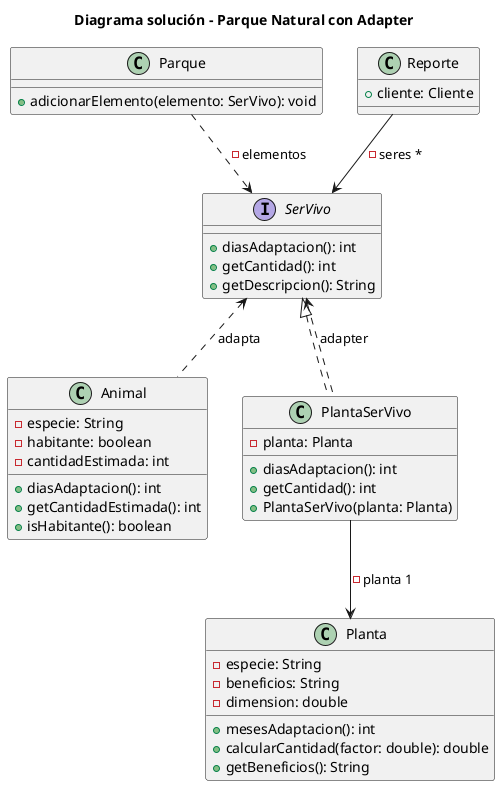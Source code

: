 @startuml
title Diagrama solución - Parque Natural con Adapter


class Planta {
    -especie: String
    -beneficios: String
    -dimension: double
    +mesesAdaptacion(): int
    +calcularCantidad(factor: double): double
    +getBeneficios(): String
}

class Animal {
    -especie: String
    -habitante: boolean
    -cantidadEstimada: int
    +diasAdaptacion(): int
    +getCantidadEstimada(): int
    +isHabitante(): boolean
}

interface SerVivo {
    +diasAdaptacion(): int
    +getCantidad(): int
    +getDescripcion(): String
}

class PlantaSerVivo implements SerVivo {
    -planta: Planta
    +diasAdaptacion(): int
    +getCantidad(): int
    +PlantaSerVivo(planta: Planta)
}

class Parque {
    +adicionarElemento(elemento: SerVivo): void
}

class Reporte {
    +cliente: Cliente
}


Parque ..> SerVivo : -elementos
SerVivo <.. PlantaSerVivo: adapter
SerVivo <.. Animal : adapta
PlantaSerVivo --> Planta : -planta 1

Reporte --> SerVivo: -seres *
' Acá conectó reporte con muchos más pero lo quitó luego

@enduml

